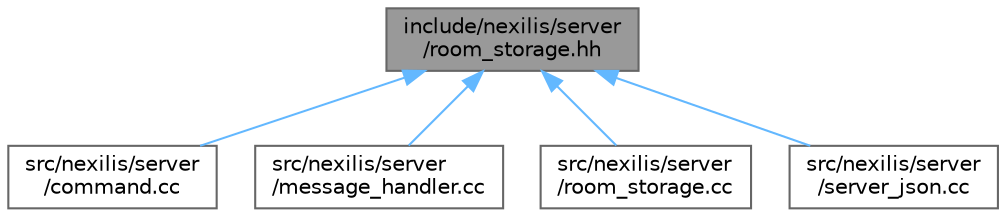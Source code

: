 digraph "include/nexilis/server/room_storage.hh"
{
 // LATEX_PDF_SIZE
  bgcolor="transparent";
  edge [fontname=Helvetica,fontsize=10,labelfontname=Helvetica,labelfontsize=10];
  node [fontname=Helvetica,fontsize=10,shape=box,height=0.2,width=0.4];
  Node1 [id="Node000001",label="include/nexilis/server\l/room_storage.hh",height=0.2,width=0.4,color="gray40", fillcolor="grey60", style="filled", fontcolor="black",tooltip=" "];
  Node1 -> Node2 [id="edge1_Node000001_Node000002",dir="back",color="steelblue1",style="solid",tooltip=" "];
  Node2 [id="Node000002",label="src/nexilis/server\l/command.cc",height=0.2,width=0.4,color="grey40", fillcolor="white", style="filled",URL="$d2/dfb/command_8cc.html",tooltip=" "];
  Node1 -> Node3 [id="edge2_Node000001_Node000003",dir="back",color="steelblue1",style="solid",tooltip=" "];
  Node3 [id="Node000003",label="src/nexilis/server\l/message_handler.cc",height=0.2,width=0.4,color="grey40", fillcolor="white", style="filled",URL="$da/d3b/message__handler_8cc.html",tooltip=" "];
  Node1 -> Node4 [id="edge3_Node000001_Node000004",dir="back",color="steelblue1",style="solid",tooltip=" "];
  Node4 [id="Node000004",label="src/nexilis/server\l/room_storage.cc",height=0.2,width=0.4,color="grey40", fillcolor="white", style="filled",URL="$df/d00/room__storage_8cc.html",tooltip=" "];
  Node1 -> Node5 [id="edge4_Node000001_Node000005",dir="back",color="steelblue1",style="solid",tooltip=" "];
  Node5 [id="Node000005",label="src/nexilis/server\l/server_json.cc",height=0.2,width=0.4,color="grey40", fillcolor="white", style="filled",URL="$d8/d48/server__json_8cc.html",tooltip=" "];
}
